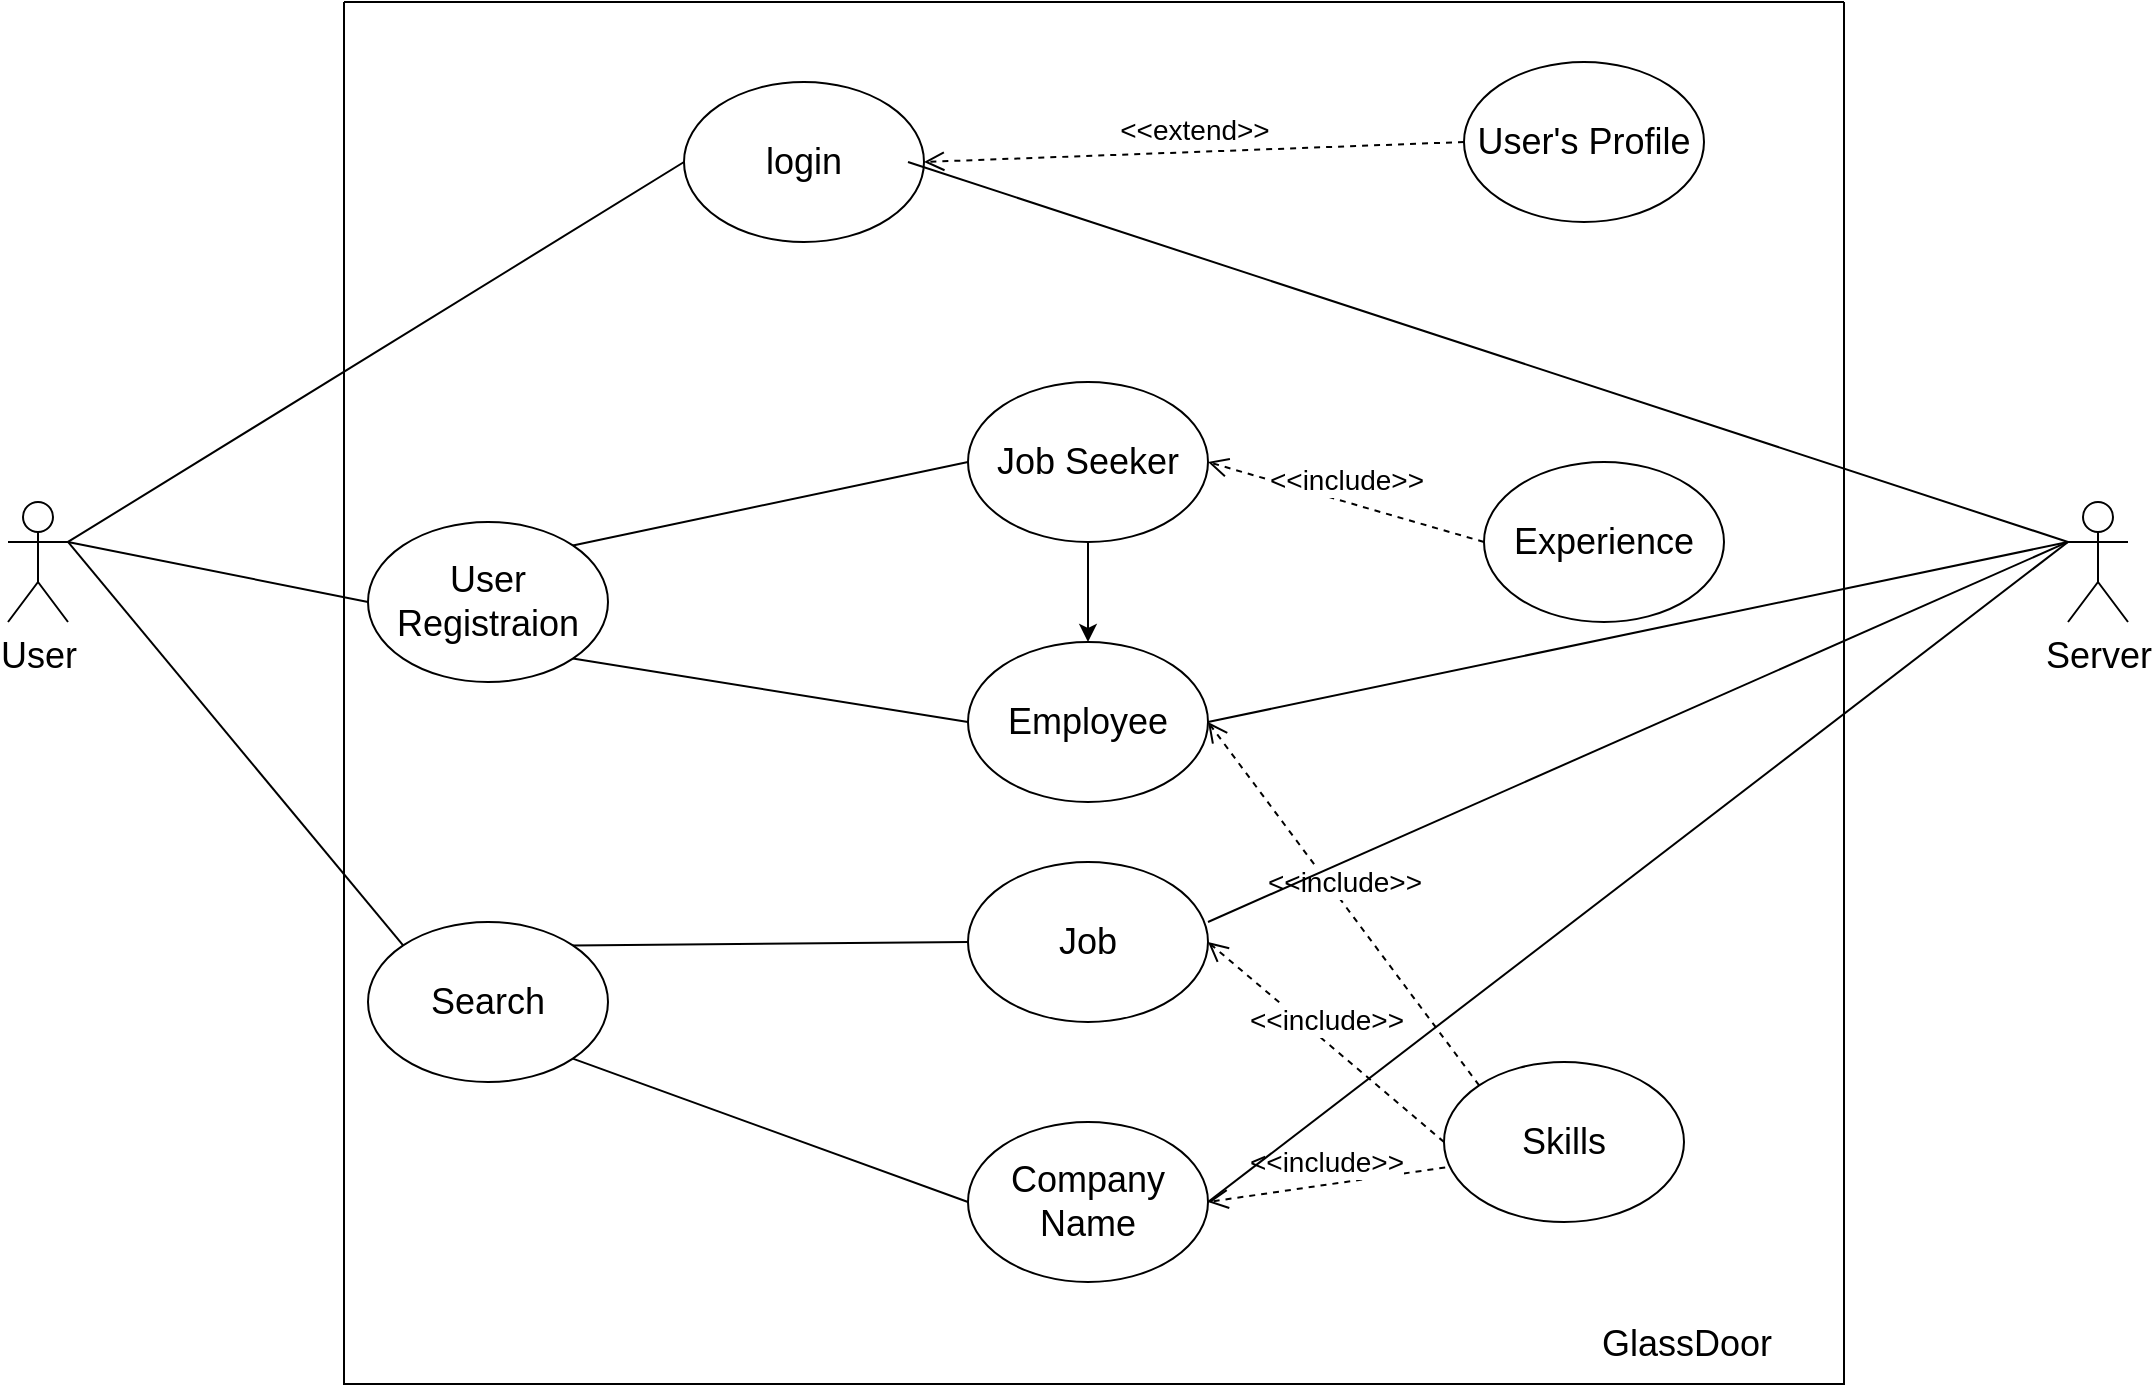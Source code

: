 <mxfile version="24.2.3" type="github">
  <diagram name="Page-1" id="pJA5X316QIvQ61P7EP2Y">
    <mxGraphModel dx="3414" dy="1070" grid="1" gridSize="10" guides="1" tooltips="1" connect="1" arrows="1" fold="1" page="1" pageScale="1" pageWidth="850" pageHeight="1100" math="0" shadow="0">
      <root>
        <mxCell id="0" />
        <mxCell id="1" parent="0" />
        <mxCell id="qiw6p_8ZHaiahR2XLSt--1" value="&lt;font style=&quot;font-size: 18px;&quot;&gt;User&lt;/font&gt;" style="shape=umlActor;verticalLabelPosition=bottom;verticalAlign=top;html=1;outlineConnect=0;" vertex="1" parent="1">
          <mxGeometry x="-120" y="340" width="30" height="60" as="geometry" />
        </mxCell>
        <mxCell id="qiw6p_8ZHaiahR2XLSt--2" value="&lt;font style=&quot;font-size: 18px;&quot;&gt;User Registraion&lt;/font&gt;" style="ellipse;whiteSpace=wrap;html=1;" vertex="1" parent="1">
          <mxGeometry x="60" y="350" width="120" height="80" as="geometry" />
        </mxCell>
        <mxCell id="qiw6p_8ZHaiahR2XLSt--3" value="&lt;font style=&quot;font-size: 18px;&quot;&gt;Search&lt;/font&gt;" style="ellipse;whiteSpace=wrap;html=1;" vertex="1" parent="1">
          <mxGeometry x="60" y="550" width="120" height="80" as="geometry" />
        </mxCell>
        <mxCell id="qiw6p_8ZHaiahR2XLSt--4" value="&lt;font style=&quot;font-size: 18px;&quot;&gt;Job Seeker&lt;/font&gt;" style="ellipse;whiteSpace=wrap;html=1;" vertex="1" parent="1">
          <mxGeometry x="360" y="280" width="120" height="80" as="geometry" />
        </mxCell>
        <mxCell id="qiw6p_8ZHaiahR2XLSt--5" value="&lt;font style=&quot;font-size: 18px;&quot;&gt;Employee&lt;/font&gt;" style="ellipse;whiteSpace=wrap;html=1;" vertex="1" parent="1">
          <mxGeometry x="360" y="410" width="120" height="80" as="geometry" />
        </mxCell>
        <mxCell id="qiw6p_8ZHaiahR2XLSt--6" value="&lt;font style=&quot;font-size: 18px;&quot;&gt;Job&lt;/font&gt;" style="ellipse;whiteSpace=wrap;html=1;" vertex="1" parent="1">
          <mxGeometry x="360" y="520" width="120" height="80" as="geometry" />
        </mxCell>
        <mxCell id="qiw6p_8ZHaiahR2XLSt--7" value="&lt;font style=&quot;font-size: 18px;&quot;&gt;Company Name&lt;/font&gt;" style="ellipse;whiteSpace=wrap;html=1;" vertex="1" parent="1">
          <mxGeometry x="360" y="650" width="120" height="80" as="geometry" />
        </mxCell>
        <mxCell id="qiw6p_8ZHaiahR2XLSt--8" value="&lt;font style=&quot;font-size: 18px;&quot;&gt;Server&lt;/font&gt;" style="shape=umlActor;verticalLabelPosition=bottom;verticalAlign=top;html=1;outlineConnect=0;" vertex="1" parent="1">
          <mxGeometry x="910" y="340" width="30" height="60" as="geometry" />
        </mxCell>
        <mxCell id="qiw6p_8ZHaiahR2XLSt--9" value="" style="endArrow=none;html=1;rounded=0;exitX=1;exitY=0.333;exitDx=0;exitDy=0;exitPerimeter=0;entryX=0;entryY=0.5;entryDx=0;entryDy=0;" edge="1" parent="1" source="qiw6p_8ZHaiahR2XLSt--1" target="qiw6p_8ZHaiahR2XLSt--24">
          <mxGeometry width="50" height="50" relative="1" as="geometry">
            <mxPoint x="390" y="260" as="sourcePoint" />
            <mxPoint x="440" y="210" as="targetPoint" />
          </mxGeometry>
        </mxCell>
        <mxCell id="qiw6p_8ZHaiahR2XLSt--10" value="" style="endArrow=none;html=1;rounded=0;exitX=1;exitY=0.333;exitDx=0;exitDy=0;exitPerimeter=0;entryX=0;entryY=0.5;entryDx=0;entryDy=0;" edge="1" parent="1" source="qiw6p_8ZHaiahR2XLSt--1" target="qiw6p_8ZHaiahR2XLSt--2">
          <mxGeometry width="50" height="50" relative="1" as="geometry">
            <mxPoint x="390" y="260" as="sourcePoint" />
            <mxPoint x="440" y="210" as="targetPoint" />
          </mxGeometry>
        </mxCell>
        <mxCell id="qiw6p_8ZHaiahR2XLSt--11" value="" style="endArrow=none;html=1;rounded=0;entryX=0;entryY=0;entryDx=0;entryDy=0;exitX=1;exitY=0.333;exitDx=0;exitDy=0;exitPerimeter=0;" edge="1" parent="1" source="qiw6p_8ZHaiahR2XLSt--1" target="qiw6p_8ZHaiahR2XLSt--3">
          <mxGeometry width="50" height="50" relative="1" as="geometry">
            <mxPoint x="-90" y="360" as="sourcePoint" />
            <mxPoint x="440" y="500" as="targetPoint" />
          </mxGeometry>
        </mxCell>
        <mxCell id="qiw6p_8ZHaiahR2XLSt--12" value="" style="endArrow=none;html=1;rounded=0;exitX=1;exitY=0;exitDx=0;exitDy=0;entryX=0;entryY=0.5;entryDx=0;entryDy=0;" edge="1" parent="1" source="qiw6p_8ZHaiahR2XLSt--2" target="qiw6p_8ZHaiahR2XLSt--4">
          <mxGeometry width="50" height="50" relative="1" as="geometry">
            <mxPoint x="390" y="280" as="sourcePoint" />
            <mxPoint x="440" y="230" as="targetPoint" />
          </mxGeometry>
        </mxCell>
        <mxCell id="qiw6p_8ZHaiahR2XLSt--13" value="" style="endArrow=none;html=1;rounded=0;exitX=1;exitY=1;exitDx=0;exitDy=0;entryX=0;entryY=0.5;entryDx=0;entryDy=0;" edge="1" parent="1" source="qiw6p_8ZHaiahR2XLSt--2" target="qiw6p_8ZHaiahR2XLSt--5">
          <mxGeometry width="50" height="50" relative="1" as="geometry">
            <mxPoint x="390" y="460" as="sourcePoint" />
            <mxPoint x="440" y="410" as="targetPoint" />
          </mxGeometry>
        </mxCell>
        <mxCell id="qiw6p_8ZHaiahR2XLSt--14" value="" style="endArrow=none;html=1;rounded=0;exitX=1;exitY=0;exitDx=0;exitDy=0;entryX=0;entryY=0.5;entryDx=0;entryDy=0;" edge="1" parent="1" source="qiw6p_8ZHaiahR2XLSt--3" target="qiw6p_8ZHaiahR2XLSt--6">
          <mxGeometry width="50" height="50" relative="1" as="geometry">
            <mxPoint x="390" y="490" as="sourcePoint" />
            <mxPoint x="440" y="440" as="targetPoint" />
          </mxGeometry>
        </mxCell>
        <mxCell id="qiw6p_8ZHaiahR2XLSt--15" value="" style="endArrow=none;html=1;rounded=0;exitX=1;exitY=1;exitDx=0;exitDy=0;entryX=0;entryY=0.5;entryDx=0;entryDy=0;" edge="1" parent="1" source="qiw6p_8ZHaiahR2XLSt--3" target="qiw6p_8ZHaiahR2XLSt--7">
          <mxGeometry width="50" height="50" relative="1" as="geometry">
            <mxPoint x="390" y="490" as="sourcePoint" />
            <mxPoint x="440" y="440" as="targetPoint" />
          </mxGeometry>
        </mxCell>
        <mxCell id="qiw6p_8ZHaiahR2XLSt--16" value="&lt;font style=&quot;font-size: 14px;&quot;&gt;&amp;lt;&amp;lt;include&amp;gt;&amp;gt;&lt;/font&gt;" style="html=1;verticalAlign=bottom;endArrow=open;dashed=1;endSize=8;curved=0;rounded=0;entryX=1;entryY=0.5;entryDx=0;entryDy=0;exitX=0.005;exitY=0.659;exitDx=0;exitDy=0;exitPerimeter=0;" edge="1" parent="1" source="qiw6p_8ZHaiahR2XLSt--21" target="qiw6p_8ZHaiahR2XLSt--7">
          <mxGeometry relative="1" as="geometry">
            <mxPoint x="450" y="460" as="sourcePoint" />
            <mxPoint x="370" y="460" as="targetPoint" />
          </mxGeometry>
        </mxCell>
        <mxCell id="qiw6p_8ZHaiahR2XLSt--17" value="&lt;font style=&quot;font-size: 14px;&quot;&gt;&amp;lt;&amp;lt;include&amp;gt;&amp;gt;&lt;/font&gt;" style="html=1;verticalAlign=bottom;endArrow=open;dashed=1;endSize=8;curved=0;rounded=0;entryX=1;entryY=0.5;entryDx=0;entryDy=0;exitX=0;exitY=0.5;exitDx=0;exitDy=0;" edge="1" parent="1" source="qiw6p_8ZHaiahR2XLSt--21" target="qiw6p_8ZHaiahR2XLSt--6">
          <mxGeometry relative="1" as="geometry">
            <mxPoint x="591" y="643" as="sourcePoint" />
            <mxPoint x="490" y="700" as="targetPoint" />
          </mxGeometry>
        </mxCell>
        <mxCell id="qiw6p_8ZHaiahR2XLSt--18" value="&lt;font style=&quot;font-size: 14px;&quot;&gt;&amp;lt;&amp;lt;include&amp;gt;&amp;gt;&lt;/font&gt;" style="html=1;verticalAlign=bottom;endArrow=open;dashed=1;endSize=8;curved=0;rounded=0;entryX=1;entryY=0.5;entryDx=0;entryDy=0;exitX=0;exitY=0.5;exitDx=0;exitDy=0;" edge="1" parent="1" source="qiw6p_8ZHaiahR2XLSt--22" target="qiw6p_8ZHaiahR2XLSt--4">
          <mxGeometry relative="1" as="geometry">
            <mxPoint x="601" y="653" as="sourcePoint" />
            <mxPoint x="500" y="710" as="targetPoint" />
          </mxGeometry>
        </mxCell>
        <mxCell id="qiw6p_8ZHaiahR2XLSt--19" value="&lt;font style=&quot;font-size: 14px;&quot;&gt;&amp;lt;&amp;lt;include&amp;gt;&amp;gt;&lt;/font&gt;" style="html=1;verticalAlign=bottom;endArrow=open;dashed=1;endSize=8;curved=0;rounded=0;entryX=1;entryY=0.5;entryDx=0;entryDy=0;exitX=0;exitY=0;exitDx=0;exitDy=0;" edge="1" parent="1" source="qiw6p_8ZHaiahR2XLSt--21" target="qiw6p_8ZHaiahR2XLSt--5">
          <mxGeometry relative="1" as="geometry">
            <mxPoint x="611" y="663" as="sourcePoint" />
            <mxPoint x="510" y="720" as="targetPoint" />
          </mxGeometry>
        </mxCell>
        <mxCell id="qiw6p_8ZHaiahR2XLSt--20" value="" style="swimlane;startSize=0;" vertex="1" parent="1">
          <mxGeometry x="48" y="90" width="750" height="691" as="geometry" />
        </mxCell>
        <mxCell id="qiw6p_8ZHaiahR2XLSt--21" value="&lt;font style=&quot;font-size: 18px;&quot;&gt;Skills&lt;/font&gt;" style="ellipse;whiteSpace=wrap;html=1;" vertex="1" parent="qiw6p_8ZHaiahR2XLSt--20">
          <mxGeometry x="550" y="530" width="120" height="80" as="geometry" />
        </mxCell>
        <mxCell id="qiw6p_8ZHaiahR2XLSt--22" value="&lt;font style=&quot;font-size: 18px;&quot;&gt;Experience&lt;/font&gt;" style="ellipse;whiteSpace=wrap;html=1;" vertex="1" parent="qiw6p_8ZHaiahR2XLSt--20">
          <mxGeometry x="570" y="230" width="120" height="80" as="geometry" />
        </mxCell>
        <mxCell id="qiw6p_8ZHaiahR2XLSt--23" value="&lt;font style=&quot;font-size: 18px;&quot;&gt;User&#39;s Profile&lt;/font&gt;" style="ellipse;whiteSpace=wrap;html=1;" vertex="1" parent="qiw6p_8ZHaiahR2XLSt--20">
          <mxGeometry x="560" y="30" width="120" height="80" as="geometry" />
        </mxCell>
        <mxCell id="qiw6p_8ZHaiahR2XLSt--24" value="&lt;font style=&quot;font-size: 18px;&quot;&gt;login&lt;/font&gt;" style="ellipse;whiteSpace=wrap;html=1;" vertex="1" parent="qiw6p_8ZHaiahR2XLSt--20">
          <mxGeometry x="170" y="40" width="120" height="80" as="geometry" />
        </mxCell>
        <mxCell id="qiw6p_8ZHaiahR2XLSt--25" value="&lt;font style=&quot;font-size: 14px;&quot;&gt;&amp;lt;&amp;lt;extend&amp;gt;&amp;gt;&lt;/font&gt;" style="html=1;verticalAlign=bottom;endArrow=open;dashed=1;endSize=8;curved=0;rounded=0;entryX=1;entryY=0.5;entryDx=0;entryDy=0;exitX=0;exitY=0.5;exitDx=0;exitDy=0;" edge="1" parent="qiw6p_8ZHaiahR2XLSt--20" source="qiw6p_8ZHaiahR2XLSt--23" target="qiw6p_8ZHaiahR2XLSt--24">
          <mxGeometry relative="1" as="geometry">
            <mxPoint x="110" y="170" as="sourcePoint" />
            <mxPoint x="150" y="190" as="targetPoint" />
          </mxGeometry>
        </mxCell>
        <mxCell id="qiw6p_8ZHaiahR2XLSt--26" value="&lt;font style=&quot;font-size: 18px;&quot;&gt;GlassDoor&lt;/font&gt;" style="text;html=1;align=center;verticalAlign=middle;resizable=0;points=[];autosize=1;strokeColor=none;fillColor=none;" vertex="1" parent="qiw6p_8ZHaiahR2XLSt--20">
          <mxGeometry x="619" y="654" width="103" height="34" as="geometry" />
        </mxCell>
        <mxCell id="qiw6p_8ZHaiahR2XLSt--27" value="" style="endArrow=none;html=1;rounded=0;entryX=0;entryY=0.333;entryDx=0;entryDy=0;entryPerimeter=0;" edge="1" parent="1" target="qiw6p_8ZHaiahR2XLSt--8">
          <mxGeometry width="50" height="50" relative="1" as="geometry">
            <mxPoint x="330" y="170" as="sourcePoint" />
            <mxPoint x="720" y="520" as="targetPoint" />
          </mxGeometry>
        </mxCell>
        <mxCell id="qiw6p_8ZHaiahR2XLSt--28" value="" style="endArrow=none;html=1;rounded=0;exitX=1;exitY=0.5;exitDx=0;exitDy=0;" edge="1" parent="1" source="qiw6p_8ZHaiahR2XLSt--7">
          <mxGeometry width="50" height="50" relative="1" as="geometry">
            <mxPoint x="670" y="570" as="sourcePoint" />
            <mxPoint x="910" y="360" as="targetPoint" />
          </mxGeometry>
        </mxCell>
        <mxCell id="qiw6p_8ZHaiahR2XLSt--29" value="" style="endArrow=none;html=1;rounded=0;entryX=0;entryY=0.333;entryDx=0;entryDy=0;entryPerimeter=0;" edge="1" parent="1" target="qiw6p_8ZHaiahR2XLSt--8">
          <mxGeometry width="50" height="50" relative="1" as="geometry">
            <mxPoint x="480" y="550" as="sourcePoint" />
            <mxPoint x="670" y="530" as="targetPoint" />
          </mxGeometry>
        </mxCell>
        <mxCell id="qiw6p_8ZHaiahR2XLSt--30" value="" style="endArrow=none;html=1;rounded=0;exitX=1;exitY=0.5;exitDx=0;exitDy=0;" edge="1" parent="1" source="qiw6p_8ZHaiahR2XLSt--5">
          <mxGeometry width="50" height="50" relative="1" as="geometry">
            <mxPoint x="620" y="580" as="sourcePoint" />
            <mxPoint x="910" y="360" as="targetPoint" />
          </mxGeometry>
        </mxCell>
        <mxCell id="qiw6p_8ZHaiahR2XLSt--31" value="" style="endArrow=classic;html=1;rounded=0;entryX=0.5;entryY=0;entryDx=0;entryDy=0;exitX=0.5;exitY=1;exitDx=0;exitDy=0;" edge="1" parent="1" source="qiw6p_8ZHaiahR2XLSt--4" target="qiw6p_8ZHaiahR2XLSt--5">
          <mxGeometry width="50" height="50" relative="1" as="geometry">
            <mxPoint x="620" y="580" as="sourcePoint" />
            <mxPoint x="670" y="530" as="targetPoint" />
          </mxGeometry>
        </mxCell>
      </root>
    </mxGraphModel>
  </diagram>
</mxfile>
